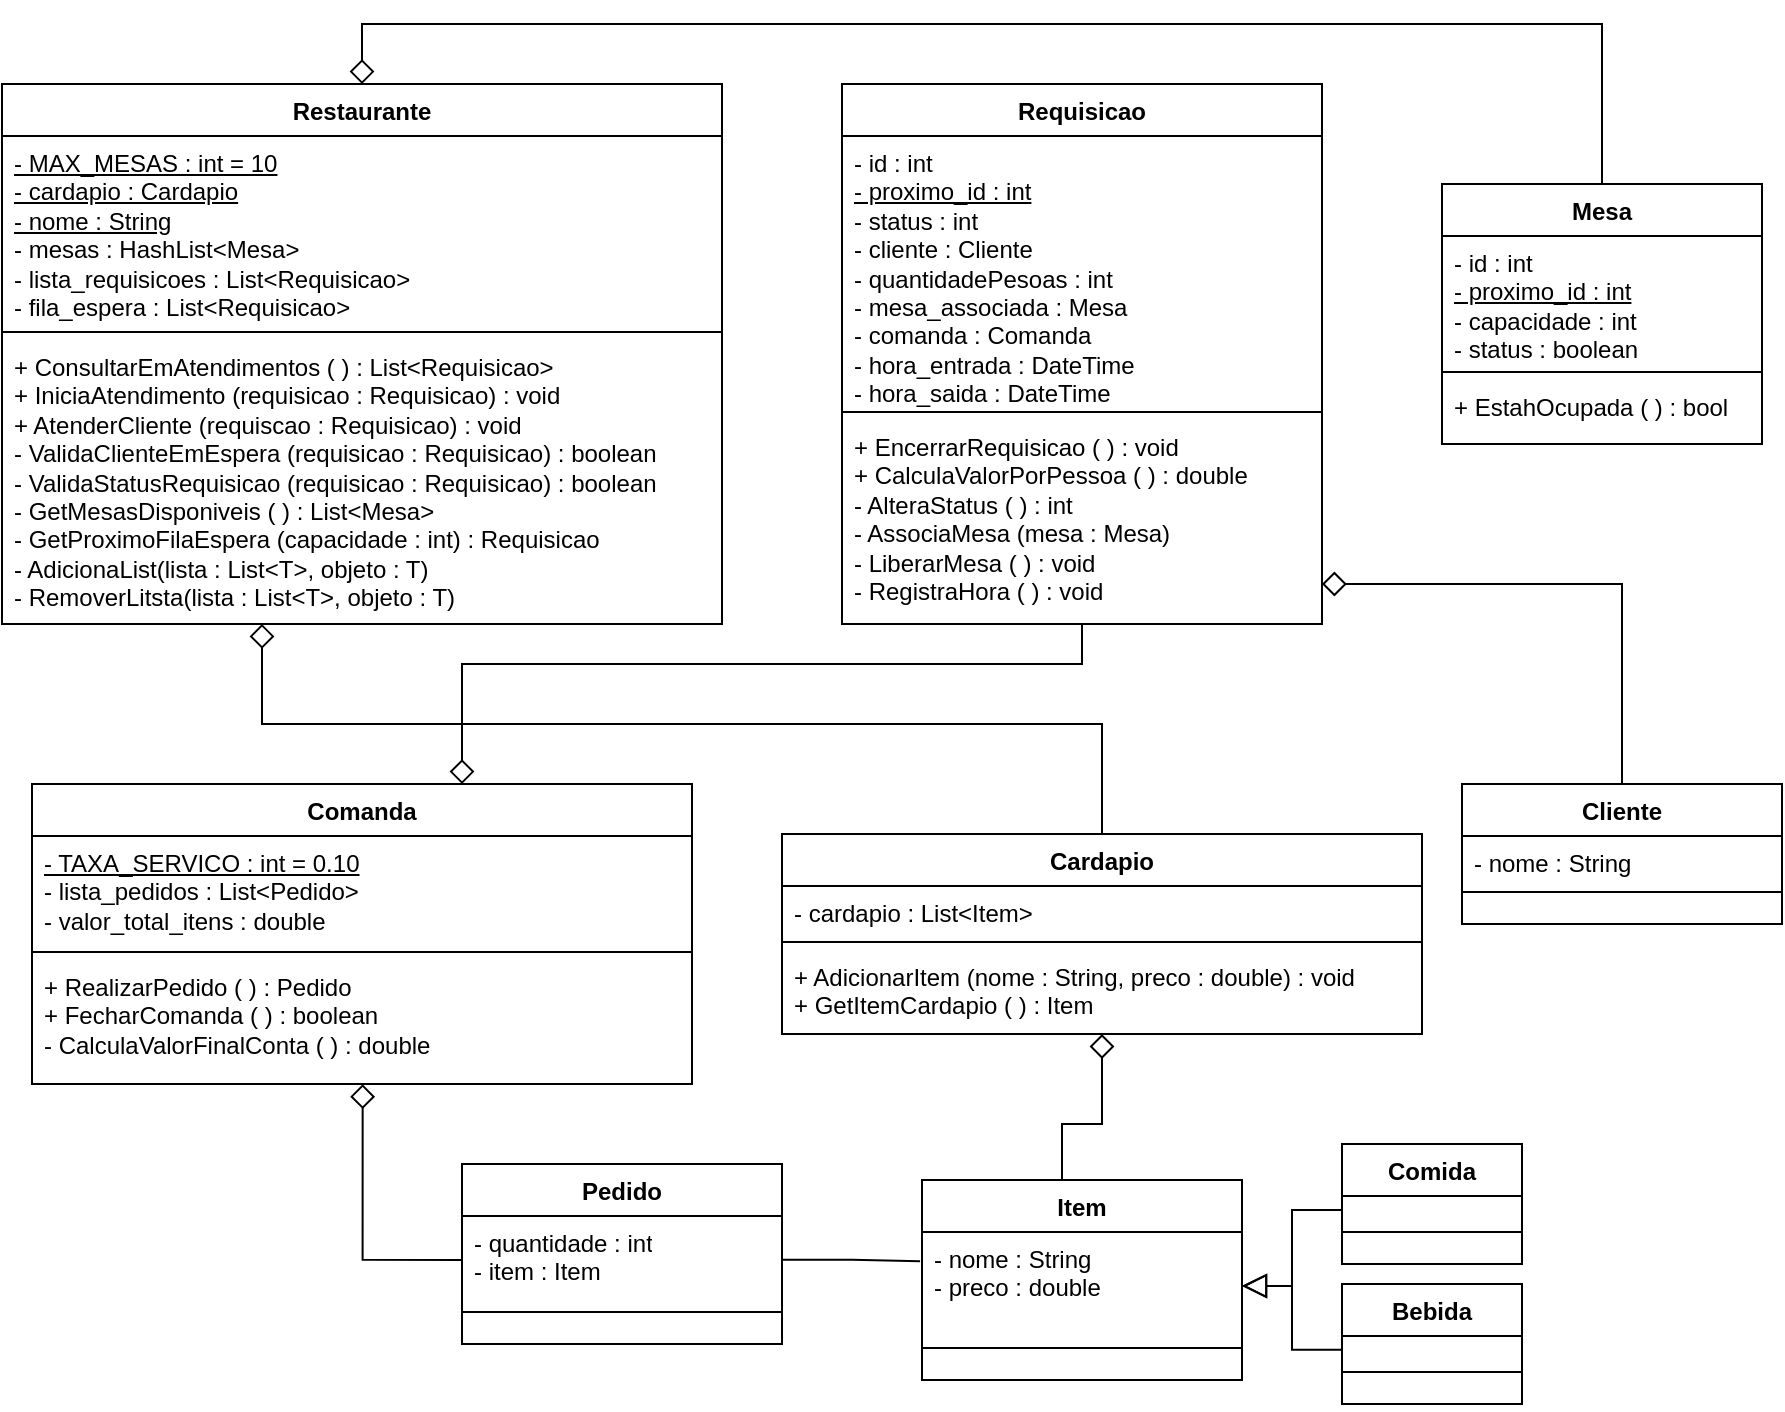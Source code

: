 <mxfile version="24.4.4" type="device">
  <diagram name="Página-1" id="HcAUFi-Fj-2jjPpDSb5w">
    <mxGraphModel dx="2670" dy="1915" grid="1" gridSize="10" guides="1" tooltips="1" connect="1" arrows="1" fold="1" page="1" pageScale="1" pageWidth="827" pageHeight="1169" math="0" shadow="0">
      <root>
        <mxCell id="0" />
        <mxCell id="1" parent="0" />
        <mxCell id="4jVCGuH9drf_OXNWxii1-1" value="Cliente" style="swimlane;fontStyle=1;align=center;verticalAlign=top;childLayout=stackLayout;horizontal=1;startSize=26;horizontalStack=0;resizeParent=1;resizeParentMax=0;resizeLast=0;collapsible=1;marginBottom=0;whiteSpace=wrap;html=1;" vertex="1" parent="1">
          <mxGeometry x="300" y="210" width="160" height="70" as="geometry">
            <mxRectangle x="70" y="240" width="80" height="30" as="alternateBounds" />
          </mxGeometry>
        </mxCell>
        <mxCell id="4jVCGuH9drf_OXNWxii1-2" value="- nome : String" style="text;strokeColor=none;fillColor=none;align=left;verticalAlign=top;spacingLeft=4;spacingRight=4;overflow=hidden;rotatable=0;points=[[0,0.5],[1,0.5]];portConstraint=eastwest;whiteSpace=wrap;html=1;" vertex="1" parent="4jVCGuH9drf_OXNWxii1-1">
          <mxGeometry y="26" width="160" height="24" as="geometry" />
        </mxCell>
        <mxCell id="4jVCGuH9drf_OXNWxii1-3" value="" style="line;strokeWidth=1;fillColor=none;align=left;verticalAlign=middle;spacingTop=-1;spacingLeft=3;spacingRight=3;rotatable=0;labelPosition=right;points=[];portConstraint=eastwest;strokeColor=inherit;" vertex="1" parent="4jVCGuH9drf_OXNWxii1-1">
          <mxGeometry y="50" width="160" height="8" as="geometry" />
        </mxCell>
        <mxCell id="4jVCGuH9drf_OXNWxii1-4" value="&lt;div&gt;&lt;br&gt;&lt;/div&gt;&lt;div&gt;&lt;br&gt;&lt;/div&gt;" style="text;strokeColor=none;fillColor=none;align=left;verticalAlign=top;spacingLeft=4;spacingRight=4;overflow=hidden;rotatable=0;points=[[0,0.5],[1,0.5]];portConstraint=eastwest;whiteSpace=wrap;html=1;" vertex="1" parent="4jVCGuH9drf_OXNWxii1-1">
          <mxGeometry y="58" width="160" height="12" as="geometry" />
        </mxCell>
        <mxCell id="4jVCGuH9drf_OXNWxii1-5" value="Restaurante" style="swimlane;fontStyle=1;align=center;verticalAlign=top;childLayout=stackLayout;horizontal=1;startSize=26;horizontalStack=0;resizeParent=1;resizeParentMax=0;resizeLast=0;collapsible=1;marginBottom=0;whiteSpace=wrap;html=1;" vertex="1" parent="1">
          <mxGeometry x="-430" y="-140" width="360" height="270" as="geometry">
            <mxRectangle x="70" y="240" width="80" height="30" as="alternateBounds" />
          </mxGeometry>
        </mxCell>
        <mxCell id="4jVCGuH9drf_OXNWxii1-6" value="&lt;u&gt;- MAX_MESAS : int = 10&lt;br&gt;- cardapio : Cardapio&lt;br&gt;- nome : String&lt;br&gt;&lt;/u&gt;&lt;div&gt;- mesas : HashList&amp;lt;Mesa&amp;gt;&lt;br&gt;- lista_requisicoes : List&amp;lt;Requisicao&amp;gt;&lt;br&gt;- fila_espera : List&amp;lt;Requisicao&amp;gt;&lt;br&gt;&lt;/div&gt;" style="text;strokeColor=none;fillColor=none;align=left;verticalAlign=top;spacingLeft=4;spacingRight=4;overflow=hidden;rotatable=0;points=[[0,0.5],[1,0.5]];portConstraint=eastwest;whiteSpace=wrap;html=1;" vertex="1" parent="4jVCGuH9drf_OXNWxii1-5">
          <mxGeometry y="26" width="360" height="94" as="geometry" />
        </mxCell>
        <mxCell id="4jVCGuH9drf_OXNWxii1-7" value="" style="line;strokeWidth=1;fillColor=none;align=left;verticalAlign=middle;spacingTop=-1;spacingLeft=3;spacingRight=3;rotatable=0;labelPosition=right;points=[];portConstraint=eastwest;strokeColor=inherit;" vertex="1" parent="4jVCGuH9drf_OXNWxii1-5">
          <mxGeometry y="120" width="360" height="8" as="geometry" />
        </mxCell>
        <mxCell id="4jVCGuH9drf_OXNWxii1-8" value="&lt;div&gt;+ ConsultarEmAtendimentos ( ) : List&amp;lt;Requisicao&amp;gt;&lt;br&gt;+ IniciaAtendimento (requisicao : Requisicao) : void&lt;br&gt;&lt;/div&gt;&lt;div&gt;+ AtenderCliente (requiscao : Requisicao) : void&lt;/div&gt;&lt;div&gt;- ValidaClienteEmEspera (requisicao : Requisicao) : boolean&lt;br&gt;- ValidaStatusRequisicao (requisicao : Requisicao) : boolean&lt;br&gt;- GetMesasDisponiveis ( ) : List&amp;lt;Mesa&amp;gt;&lt;br&gt;- GetProximoFilaEspera (capacidade : int) : Requisicao&lt;/div&gt;&lt;div&gt;- AdicionaList(lista :&amp;nbsp;&lt;span style=&quot;background-color: initial;&quot;&gt;List&amp;lt;T&amp;gt;&lt;/span&gt;&lt;span style=&quot;background-color: initial;&quot;&gt;, objeto : T)&lt;/span&gt;&lt;/div&gt;&lt;div&gt;&lt;span style=&quot;background-color: initial;&quot;&gt;- RemoverLitsta(lista : List&amp;lt;T&amp;gt;, objeto : T)&lt;/span&gt;&lt;/div&gt;" style="text;strokeColor=none;fillColor=none;align=left;verticalAlign=top;spacingLeft=4;spacingRight=4;overflow=hidden;rotatable=0;points=[[0,0.5],[1,0.5]];portConstraint=eastwest;whiteSpace=wrap;html=1;" vertex="1" parent="4jVCGuH9drf_OXNWxii1-5">
          <mxGeometry y="128" width="360" height="142" as="geometry" />
        </mxCell>
        <mxCell id="4jVCGuH9drf_OXNWxii1-9" value="Comanda" style="swimlane;fontStyle=1;align=center;verticalAlign=top;childLayout=stackLayout;horizontal=1;startSize=26;horizontalStack=0;resizeParent=1;resizeParentMax=0;resizeLast=0;collapsible=1;marginBottom=0;whiteSpace=wrap;html=1;" vertex="1" parent="1">
          <mxGeometry x="-415" y="210" width="330" height="150" as="geometry">
            <mxRectangle x="70" y="240" width="80" height="30" as="alternateBounds" />
          </mxGeometry>
        </mxCell>
        <mxCell id="4jVCGuH9drf_OXNWxii1-10" value="&lt;u&gt;- TAXA_SERVICO : int = 0.10&lt;/u&gt;&lt;br&gt;- lista_pedidos : List&amp;lt;Pedido&amp;gt;&lt;br&gt;- valor_total_itens : double" style="text;strokeColor=none;fillColor=none;align=left;verticalAlign=top;spacingLeft=4;spacingRight=4;overflow=hidden;rotatable=0;points=[[0,0.5],[1,0.5]];portConstraint=eastwest;whiteSpace=wrap;html=1;" vertex="1" parent="4jVCGuH9drf_OXNWxii1-9">
          <mxGeometry y="26" width="330" height="54" as="geometry" />
        </mxCell>
        <mxCell id="4jVCGuH9drf_OXNWxii1-11" value="" style="line;strokeWidth=1;fillColor=none;align=left;verticalAlign=middle;spacingTop=-1;spacingLeft=3;spacingRight=3;rotatable=0;labelPosition=right;points=[];portConstraint=eastwest;strokeColor=inherit;" vertex="1" parent="4jVCGuH9drf_OXNWxii1-9">
          <mxGeometry y="80" width="330" height="8" as="geometry" />
        </mxCell>
        <mxCell id="4jVCGuH9drf_OXNWxii1-12" value="+ RealizarPedido ( ) : Pedido&lt;br&gt;&lt;div&gt;+ FecharComanda ( ) : boolean&lt;br&gt;- CalculaValorFinalConta ( ) : double&lt;br&gt;&lt;/div&gt;" style="text;strokeColor=none;fillColor=none;align=left;verticalAlign=top;spacingLeft=4;spacingRight=4;overflow=hidden;rotatable=0;points=[[0,0.5],[1,0.5]];portConstraint=eastwest;whiteSpace=wrap;html=1;" vertex="1" parent="4jVCGuH9drf_OXNWxii1-9">
          <mxGeometry y="88" width="330" height="62" as="geometry" />
        </mxCell>
        <mxCell id="4jVCGuH9drf_OXNWxii1-13" value="Comida" style="swimlane;fontStyle=1;align=center;verticalAlign=top;childLayout=stackLayout;horizontal=1;startSize=26;horizontalStack=0;resizeParent=1;resizeParentMax=0;resizeLast=0;collapsible=1;marginBottom=0;whiteSpace=wrap;html=1;" vertex="1" parent="1">
          <mxGeometry x="240" y="390" width="90" height="60" as="geometry">
            <mxRectangle x="70" y="240" width="80" height="30" as="alternateBounds" />
          </mxGeometry>
        </mxCell>
        <mxCell id="4jVCGuH9drf_OXNWxii1-14" value="&lt;div&gt;&lt;br&gt;&lt;/div&gt;" style="text;strokeColor=none;fillColor=none;align=left;verticalAlign=top;spacingLeft=4;spacingRight=4;overflow=hidden;rotatable=0;points=[[0,0.5],[1,0.5]];portConstraint=eastwest;whiteSpace=wrap;html=1;" vertex="1" parent="4jVCGuH9drf_OXNWxii1-13">
          <mxGeometry y="26" width="90" height="14" as="geometry" />
        </mxCell>
        <mxCell id="4jVCGuH9drf_OXNWxii1-15" value="" style="line;strokeWidth=1;fillColor=none;align=left;verticalAlign=middle;spacingTop=-1;spacingLeft=3;spacingRight=3;rotatable=0;labelPosition=right;points=[];portConstraint=eastwest;strokeColor=inherit;" vertex="1" parent="4jVCGuH9drf_OXNWxii1-13">
          <mxGeometry y="40" width="90" height="8" as="geometry" />
        </mxCell>
        <mxCell id="4jVCGuH9drf_OXNWxii1-16" value="&lt;div&gt;&lt;br&gt;&lt;/div&gt;&lt;div&gt;&lt;br&gt;&lt;/div&gt;" style="text;strokeColor=none;fillColor=none;align=left;verticalAlign=top;spacingLeft=4;spacingRight=4;overflow=hidden;rotatable=0;points=[[0,0.5],[1,0.5]];portConstraint=eastwest;whiteSpace=wrap;html=1;" vertex="1" parent="4jVCGuH9drf_OXNWxii1-13">
          <mxGeometry y="48" width="90" height="12" as="geometry" />
        </mxCell>
        <mxCell id="4jVCGuH9drf_OXNWxii1-17" value="Bebida" style="swimlane;fontStyle=1;align=center;verticalAlign=top;childLayout=stackLayout;horizontal=1;startSize=26;horizontalStack=0;resizeParent=1;resizeParentMax=0;resizeLast=0;collapsible=1;marginBottom=0;whiteSpace=wrap;html=1;" vertex="1" parent="1">
          <mxGeometry x="240" y="459.94" width="90" height="60" as="geometry">
            <mxRectangle x="70" y="240" width="80" height="30" as="alternateBounds" />
          </mxGeometry>
        </mxCell>
        <mxCell id="4jVCGuH9drf_OXNWxii1-18" value="&lt;div&gt;&lt;br&gt;&lt;/div&gt;&lt;div&gt;&lt;br&gt;&lt;/div&gt;" style="text;strokeColor=none;fillColor=none;align=left;verticalAlign=top;spacingLeft=4;spacingRight=4;overflow=hidden;rotatable=0;points=[[0,0.5],[1,0.5]];portConstraint=eastwest;whiteSpace=wrap;html=1;" vertex="1" parent="4jVCGuH9drf_OXNWxii1-17">
          <mxGeometry y="26" width="90" height="14" as="geometry" />
        </mxCell>
        <mxCell id="4jVCGuH9drf_OXNWxii1-19" value="" style="line;strokeWidth=1;fillColor=none;align=left;verticalAlign=middle;spacingTop=-1;spacingLeft=3;spacingRight=3;rotatable=0;labelPosition=right;points=[];portConstraint=eastwest;strokeColor=inherit;" vertex="1" parent="4jVCGuH9drf_OXNWxii1-17">
          <mxGeometry y="40" width="90" height="8" as="geometry" />
        </mxCell>
        <mxCell id="4jVCGuH9drf_OXNWxii1-20" value="&lt;div&gt;&lt;br&gt;&lt;/div&gt;&lt;div&gt;&lt;br&gt;&lt;/div&gt;" style="text;strokeColor=none;fillColor=none;align=left;verticalAlign=top;spacingLeft=4;spacingRight=4;overflow=hidden;rotatable=0;points=[[0,0.5],[1,0.5]];portConstraint=eastwest;whiteSpace=wrap;html=1;" vertex="1" parent="4jVCGuH9drf_OXNWxii1-17">
          <mxGeometry y="48" width="90" height="12" as="geometry" />
        </mxCell>
        <mxCell id="4jVCGuH9drf_OXNWxii1-21" value="Requisicao" style="swimlane;fontStyle=1;align=center;verticalAlign=top;childLayout=stackLayout;horizontal=1;startSize=26;horizontalStack=0;resizeParent=1;resizeParentMax=0;resizeLast=0;collapsible=1;marginBottom=0;whiteSpace=wrap;html=1;" vertex="1" parent="1">
          <mxGeometry x="-10" y="-140" width="240" height="270" as="geometry">
            <mxRectangle x="70" y="240" width="80" height="30" as="alternateBounds" />
          </mxGeometry>
        </mxCell>
        <mxCell id="4jVCGuH9drf_OXNWxii1-22" value="- id : int&lt;br&gt;&lt;u&gt;- proximo_id : int&lt;/u&gt;&lt;br&gt;- status : int&lt;br&gt;- cliente : Cliente&lt;br&gt;- quantidadePesoas : int&lt;br&gt;- mesa_associada : Mesa&lt;br&gt;- comanda : Comanda&lt;br&gt;- hora_entrada : DateTime&lt;div&gt;- hora_saida : DateTime&lt;/div&gt;" style="text;strokeColor=none;fillColor=none;align=left;verticalAlign=top;spacingLeft=4;spacingRight=4;overflow=hidden;rotatable=0;points=[[0,0.5],[1,0.5]];portConstraint=eastwest;whiteSpace=wrap;html=1;" vertex="1" parent="4jVCGuH9drf_OXNWxii1-21">
          <mxGeometry y="26" width="240" height="134" as="geometry" />
        </mxCell>
        <mxCell id="4jVCGuH9drf_OXNWxii1-23" value="" style="line;strokeWidth=1;fillColor=none;align=left;verticalAlign=middle;spacingTop=-1;spacingLeft=3;spacingRight=3;rotatable=0;labelPosition=right;points=[];portConstraint=eastwest;strokeColor=inherit;" vertex="1" parent="4jVCGuH9drf_OXNWxii1-21">
          <mxGeometry y="160" width="240" height="8" as="geometry" />
        </mxCell>
        <mxCell id="4jVCGuH9drf_OXNWxii1-24" value="&lt;div&gt;+ EncerrarRequisicao ( ) : void&lt;br&gt;+ CalculaValorPorPessoa ( ) : double&lt;br&gt;- AlteraStatus ( ) : int&lt;br&gt;- AssociaMesa (mesa : Mesa)&lt;br&gt;- LiberarMesa ( ) : void&lt;br&gt;- RegistraHora ( ) : void&lt;br&gt;&lt;/div&gt;" style="text;strokeColor=none;fillColor=none;align=left;verticalAlign=top;spacingLeft=4;spacingRight=4;overflow=hidden;rotatable=0;points=[[0,0.5],[1,0.5]];portConstraint=eastwest;whiteSpace=wrap;html=1;" vertex="1" parent="4jVCGuH9drf_OXNWxii1-21">
          <mxGeometry y="168" width="240" height="102" as="geometry" />
        </mxCell>
        <mxCell id="4jVCGuH9drf_OXNWxii1-25" style="edgeStyle=orthogonalEdgeStyle;rounded=0;orthogonalLoop=1;jettySize=auto;html=1;entryX=0.5;entryY=0;entryDx=0;entryDy=0;endArrow=diamond;endFill=0;endSize=10;" edge="1" parent="1" source="4jVCGuH9drf_OXNWxii1-26" target="4jVCGuH9drf_OXNWxii1-5">
          <mxGeometry relative="1" as="geometry">
            <Array as="points">
              <mxPoint x="370" y="-170" />
              <mxPoint x="-250" y="-170" />
            </Array>
          </mxGeometry>
        </mxCell>
        <mxCell id="4jVCGuH9drf_OXNWxii1-26" value="Mesa" style="swimlane;fontStyle=1;align=center;verticalAlign=top;childLayout=stackLayout;horizontal=1;startSize=26;horizontalStack=0;resizeParent=1;resizeParentMax=0;resizeLast=0;collapsible=1;marginBottom=0;whiteSpace=wrap;html=1;" vertex="1" parent="1">
          <mxGeometry x="290" y="-90" width="160" height="130" as="geometry">
            <mxRectangle x="70" y="240" width="80" height="30" as="alternateBounds" />
          </mxGeometry>
        </mxCell>
        <mxCell id="4jVCGuH9drf_OXNWxii1-27" value="- id : int&lt;br&gt;&lt;u&gt;- proximo_id : int&lt;/u&gt;&lt;br&gt;- capacidade : int&lt;br&gt;- status : boolean" style="text;strokeColor=none;fillColor=none;align=left;verticalAlign=top;spacingLeft=4;spacingRight=4;overflow=hidden;rotatable=0;points=[[0,0.5],[1,0.5]];portConstraint=eastwest;whiteSpace=wrap;html=1;" vertex="1" parent="4jVCGuH9drf_OXNWxii1-26">
          <mxGeometry y="26" width="160" height="64" as="geometry" />
        </mxCell>
        <mxCell id="4jVCGuH9drf_OXNWxii1-28" value="" style="line;strokeWidth=1;fillColor=none;align=left;verticalAlign=middle;spacingTop=-1;spacingLeft=3;spacingRight=3;rotatable=0;labelPosition=right;points=[];portConstraint=eastwest;strokeColor=inherit;" vertex="1" parent="4jVCGuH9drf_OXNWxii1-26">
          <mxGeometry y="90" width="160" height="8" as="geometry" />
        </mxCell>
        <mxCell id="4jVCGuH9drf_OXNWxii1-29" value="+ EstahOcupada ( ) : bool" style="text;strokeColor=none;fillColor=none;align=left;verticalAlign=top;spacingLeft=4;spacingRight=4;overflow=hidden;rotatable=0;points=[[0,0.5],[1,0.5]];portConstraint=eastwest;whiteSpace=wrap;html=1;" vertex="1" parent="4jVCGuH9drf_OXNWxii1-26">
          <mxGeometry y="98" width="160" height="32" as="geometry" />
        </mxCell>
        <mxCell id="4jVCGuH9drf_OXNWxii1-30" value="Cardapio" style="swimlane;fontStyle=1;align=center;verticalAlign=top;childLayout=stackLayout;horizontal=1;startSize=26;horizontalStack=0;resizeParent=1;resizeParentMax=0;resizeLast=0;collapsible=1;marginBottom=0;whiteSpace=wrap;html=1;" vertex="1" parent="1">
          <mxGeometry x="-40" y="235" width="320" height="100" as="geometry">
            <mxRectangle x="70" y="240" width="80" height="30" as="alternateBounds" />
          </mxGeometry>
        </mxCell>
        <mxCell id="4jVCGuH9drf_OXNWxii1-31" value="&lt;div&gt;- cardapio : List&amp;lt;Item&amp;gt;&lt;/div&gt;" style="text;strokeColor=none;fillColor=none;align=left;verticalAlign=top;spacingLeft=4;spacingRight=4;overflow=hidden;rotatable=0;points=[[0,0.5],[1,0.5]];portConstraint=eastwest;whiteSpace=wrap;html=1;" vertex="1" parent="4jVCGuH9drf_OXNWxii1-30">
          <mxGeometry y="26" width="320" height="24" as="geometry" />
        </mxCell>
        <mxCell id="4jVCGuH9drf_OXNWxii1-32" value="" style="line;strokeWidth=1;fillColor=none;align=left;verticalAlign=middle;spacingTop=-1;spacingLeft=3;spacingRight=3;rotatable=0;labelPosition=right;points=[];portConstraint=eastwest;strokeColor=inherit;" vertex="1" parent="4jVCGuH9drf_OXNWxii1-30">
          <mxGeometry y="50" width="320" height="8" as="geometry" />
        </mxCell>
        <mxCell id="4jVCGuH9drf_OXNWxii1-33" value="&lt;div&gt;&lt;span style=&quot;background-color: initial;&quot;&gt;+ AdicionarItem (nome : String, preco : double) : void&lt;/span&gt;&lt;/div&gt;&lt;div&gt;&lt;span style=&quot;background-color: initial;&quot;&gt;+ GetItemCardapio ( ) : Item&lt;/span&gt;&lt;/div&gt;" style="text;strokeColor=none;fillColor=none;align=left;verticalAlign=top;spacingLeft=4;spacingRight=4;overflow=hidden;rotatable=0;points=[[0,0.5],[1,0.5]];portConstraint=eastwest;whiteSpace=wrap;html=1;" vertex="1" parent="4jVCGuH9drf_OXNWxii1-30">
          <mxGeometry y="58" width="320" height="42" as="geometry" />
        </mxCell>
        <mxCell id="4jVCGuH9drf_OXNWxii1-34" value="" style="edgeStyle=orthogonalEdgeStyle;rounded=0;orthogonalLoop=1;jettySize=auto;html=1;entryX=0.5;entryY=1.001;entryDx=0;entryDy=0;entryPerimeter=0;endArrow=diamond;endFill=0;endSize=10;exitX=0.5;exitY=0;exitDx=0;exitDy=0;" edge="1" parent="1" source="4jVCGuH9drf_OXNWxii1-35" target="4jVCGuH9drf_OXNWxii1-33">
          <mxGeometry relative="1" as="geometry">
            <Array as="points">
              <mxPoint x="100" y="380" />
              <mxPoint x="120" y="380" />
            </Array>
          </mxGeometry>
        </mxCell>
        <mxCell id="4jVCGuH9drf_OXNWxii1-35" value="Item" style="swimlane;fontStyle=1;align=center;verticalAlign=top;childLayout=stackLayout;horizontal=1;startSize=26;horizontalStack=0;resizeParent=1;resizeParentMax=0;resizeLast=0;collapsible=1;marginBottom=0;whiteSpace=wrap;html=1;" vertex="1" parent="1">
          <mxGeometry x="30" y="408" width="160" height="100" as="geometry">
            <mxRectangle x="70" y="240" width="80" height="30" as="alternateBounds" />
          </mxGeometry>
        </mxCell>
        <mxCell id="4jVCGuH9drf_OXNWxii1-36" value="&lt;div&gt;&lt;span style=&quot;background-color: initial;&quot;&gt;- nome : String&lt;/span&gt;&lt;br&gt;&lt;/div&gt;&lt;div&gt;- preco : double&lt;br&gt;&lt;/div&gt;" style="text;strokeColor=none;fillColor=none;align=left;verticalAlign=top;spacingLeft=4;spacingRight=4;overflow=hidden;rotatable=0;points=[[0,0.5],[1,0.5]];portConstraint=eastwest;whiteSpace=wrap;html=1;" vertex="1" parent="4jVCGuH9drf_OXNWxii1-35">
          <mxGeometry y="26" width="160" height="54" as="geometry" />
        </mxCell>
        <mxCell id="4jVCGuH9drf_OXNWxii1-37" value="" style="line;strokeWidth=1;fillColor=none;align=left;verticalAlign=middle;spacingTop=-1;spacingLeft=3;spacingRight=3;rotatable=0;labelPosition=right;points=[];portConstraint=eastwest;strokeColor=inherit;" vertex="1" parent="4jVCGuH9drf_OXNWxii1-35">
          <mxGeometry y="80" width="160" height="8" as="geometry" />
        </mxCell>
        <mxCell id="4jVCGuH9drf_OXNWxii1-38" value="&lt;br&gt;&lt;div&gt;&lt;br&gt;&lt;/div&gt;" style="text;strokeColor=none;fillColor=none;align=left;verticalAlign=top;spacingLeft=4;spacingRight=4;overflow=hidden;rotatable=0;points=[[0,0.5],[1,0.5]];portConstraint=eastwest;whiteSpace=wrap;html=1;" vertex="1" parent="4jVCGuH9drf_OXNWxii1-35">
          <mxGeometry y="88" width="160" height="12" as="geometry" />
        </mxCell>
        <mxCell id="4jVCGuH9drf_OXNWxii1-39" value="" style="edgeStyle=orthogonalEdgeStyle;rounded=0;orthogonalLoop=1;jettySize=auto;html=1;entryX=0.501;entryY=1.002;entryDx=0;entryDy=0;entryPerimeter=0;endSize=10;endArrow=diamond;endFill=0;exitX=0;exitY=0.5;exitDx=0;exitDy=0;" edge="1" parent="1" source="4jVCGuH9drf_OXNWxii1-44" target="4jVCGuH9drf_OXNWxii1-12">
          <mxGeometry relative="1" as="geometry" />
        </mxCell>
        <mxCell id="4jVCGuH9drf_OXNWxii1-40" style="edgeStyle=orthogonalEdgeStyle;rounded=0;orthogonalLoop=1;jettySize=auto;html=1;endArrow=diamond;endFill=0;endSize=10;" edge="1" parent="1" source="4jVCGuH9drf_OXNWxii1-30" target="4jVCGuH9drf_OXNWxii1-8">
          <mxGeometry relative="1" as="geometry">
            <Array as="points">
              <mxPoint x="120" y="180" />
              <mxPoint x="-300" y="180" />
            </Array>
            <mxPoint x="-260" y="170" as="targetPoint" />
          </mxGeometry>
        </mxCell>
        <mxCell id="4jVCGuH9drf_OXNWxii1-41" value="" style="edgeStyle=orthogonalEdgeStyle;rounded=0;orthogonalLoop=1;jettySize=auto;html=1;endArrow=block;endFill=0;endSize=10;" edge="1" parent="1" source="4jVCGuH9drf_OXNWxii1-14" target="4jVCGuH9drf_OXNWxii1-36">
          <mxGeometry relative="1" as="geometry" />
        </mxCell>
        <mxCell id="4jVCGuH9drf_OXNWxii1-42" value="" style="edgeStyle=orthogonalEdgeStyle;rounded=0;orthogonalLoop=1;jettySize=auto;html=1;entryX=1;entryY=0.5;entryDx=0;entryDy=0;endArrow=block;endFill=0;endSize=10;" edge="1" parent="1" source="4jVCGuH9drf_OXNWxii1-18" target="4jVCGuH9drf_OXNWxii1-36">
          <mxGeometry relative="1" as="geometry" />
        </mxCell>
        <mxCell id="4jVCGuH9drf_OXNWxii1-43" value="Pedido" style="swimlane;fontStyle=1;align=center;verticalAlign=top;childLayout=stackLayout;horizontal=1;startSize=26;horizontalStack=0;resizeParent=1;resizeParentMax=0;resizeLast=0;collapsible=1;marginBottom=0;whiteSpace=wrap;html=1;" vertex="1" parent="1">
          <mxGeometry x="-200" y="399.94" width="160" height="90" as="geometry">
            <mxRectangle x="70" y="240" width="80" height="30" as="alternateBounds" />
          </mxGeometry>
        </mxCell>
        <mxCell id="4jVCGuH9drf_OXNWxii1-44" value="- quantidade : int&lt;div&gt;- item : Item&lt;/div&gt;" style="text;strokeColor=none;fillColor=none;align=left;verticalAlign=top;spacingLeft=4;spacingRight=4;overflow=hidden;rotatable=0;points=[[0,0.5],[1,0.5]];portConstraint=eastwest;whiteSpace=wrap;html=1;" vertex="1" parent="4jVCGuH9drf_OXNWxii1-43">
          <mxGeometry y="26" width="160" height="44" as="geometry" />
        </mxCell>
        <mxCell id="4jVCGuH9drf_OXNWxii1-45" value="" style="line;strokeWidth=1;fillColor=none;align=left;verticalAlign=middle;spacingTop=-1;spacingLeft=3;spacingRight=3;rotatable=0;labelPosition=right;points=[];portConstraint=eastwest;strokeColor=inherit;" vertex="1" parent="4jVCGuH9drf_OXNWxii1-43">
          <mxGeometry y="70" width="160" height="8" as="geometry" />
        </mxCell>
        <mxCell id="4jVCGuH9drf_OXNWxii1-46" value="&lt;br&gt;&lt;div&gt;&lt;br&gt;&lt;/div&gt;" style="text;strokeColor=none;fillColor=none;align=left;verticalAlign=top;spacingLeft=4;spacingRight=4;overflow=hidden;rotatable=0;points=[[0,0.5],[1,0.5]];portConstraint=eastwest;whiteSpace=wrap;html=1;" vertex="1" parent="4jVCGuH9drf_OXNWxii1-43">
          <mxGeometry y="78" width="160" height="12" as="geometry" />
        </mxCell>
        <mxCell id="4jVCGuH9drf_OXNWxii1-47" style="edgeStyle=orthogonalEdgeStyle;rounded=0;orthogonalLoop=1;jettySize=auto;html=1;endArrow=diamond;endFill=0;endSize=10;" edge="1" parent="1" source="4jVCGuH9drf_OXNWxii1-1" target="4jVCGuH9drf_OXNWxii1-24">
          <mxGeometry relative="1" as="geometry">
            <Array as="points">
              <mxPoint x="380" y="110" />
              <mxPoint x="170" y="110" />
            </Array>
          </mxGeometry>
        </mxCell>
        <mxCell id="4jVCGuH9drf_OXNWxii1-48" style="edgeStyle=orthogonalEdgeStyle;rounded=0;orthogonalLoop=1;jettySize=auto;html=1;endArrow=diamond;endFill=0;endSize=10;" edge="1" parent="1" source="4jVCGuH9drf_OXNWxii1-24" target="4jVCGuH9drf_OXNWxii1-9">
          <mxGeometry relative="1" as="geometry">
            <Array as="points">
              <mxPoint x="110" y="150" />
              <mxPoint x="-200" y="150" />
            </Array>
          </mxGeometry>
        </mxCell>
        <mxCell id="4jVCGuH9drf_OXNWxii1-49" style="edgeStyle=orthogonalEdgeStyle;rounded=0;orthogonalLoop=1;jettySize=auto;html=1;entryX=-0.006;entryY=0.271;entryDx=0;entryDy=0;entryPerimeter=0;endArrow=none;endFill=0;" edge="1" parent="1" source="4jVCGuH9drf_OXNWxii1-44" target="4jVCGuH9drf_OXNWxii1-36">
          <mxGeometry relative="1" as="geometry" />
        </mxCell>
      </root>
    </mxGraphModel>
  </diagram>
</mxfile>
